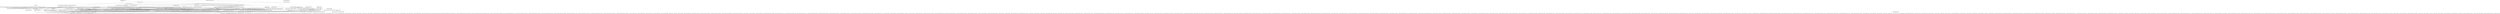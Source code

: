 digraph "packages" {
rankdir=BT
charset="utf-8"
"taiga.projects" [color="black", label="taiga.projects", shape="box", style="solid"];
"taiga.projects.admin" [color="black", label="taiga.projects.admin", shape="box", style="solid"];
"taiga.projects.api" [color="black", label="taiga.projects.api", shape="box", style="solid"];
"taiga.projects.apps" [color="black", label="taiga.projects.apps", shape="box", style="solid"];
"taiga.projects.attachments" [color="black", label="taiga.projects.attachments", shape="box", style="solid"];
"taiga.projects.attachments.admin" [color="black", label="taiga.projects.attachments.admin", shape="box", style="solid"];
"taiga.projects.attachments.api" [color="black", label="taiga.projects.attachments.api", shape="box", style="solid"];
"taiga.projects.attachments.apps" [color="black", label="taiga.projects.attachments.apps", shape="box", style="solid"];
"taiga.projects.attachments.migrations" [color="black", label="taiga.projects.attachments.migrations", shape="box", style="solid"];
"taiga.projects.attachments.migrations.0001_initial" [color="black", label="taiga.projects.attachments.migrations.0001_initial", shape="box", style="solid"];
"taiga.projects.attachments.migrations.0002_add_size_and_name_fields" [color="black", label="taiga.projects.attachments.migrations.0002_add_size_and_name_fields", shape="box", style="solid"];
"taiga.projects.attachments.migrations.0003_auto_20150114_0954" [color="black", label="taiga.projects.attachments.migrations.0003_auto_20150114_0954", shape="box", style="solid"];
"taiga.projects.attachments.migrations.0004_auto_20150508_1141" [color="black", label="taiga.projects.attachments.migrations.0004_auto_20150508_1141", shape="box", style="solid"];
"taiga.projects.attachments.migrations.0005_attachment_sha1" [color="black", label="taiga.projects.attachments.migrations.0005_attachment_sha1", shape="box", style="solid"];
"taiga.projects.attachments.migrations.0006_auto_20160617_1233" [color="black", label="taiga.projects.attachments.migrations.0006_auto_20160617_1233", shape="box", style="solid"];
"taiga.projects.attachments.migrations.0007_attachment_from_comment" [color="black", label="taiga.projects.attachments.migrations.0007_attachment_from_comment", shape="box", style="solid"];
"taiga.projects.attachments.migrations.0008_auto_20170201_1053" [color="black", label="taiga.projects.attachments.migrations.0008_auto_20170201_1053", shape="box", style="solid"];
"taiga.projects.attachments.models" [color="black", label="taiga.projects.attachments.models", shape="box", style="solid"];
"taiga.projects.attachments.permissions" [color="black", label="taiga.projects.attachments.permissions", shape="box", style="solid"];
"taiga.projects.attachments.serializers" [color="black", label="taiga.projects.attachments.serializers", shape="box", style="solid"];
"taiga.projects.attachments.services" [color="black", label="taiga.projects.attachments.services", shape="box", style="solid"];
"taiga.projects.attachments.utils" [color="black", label="taiga.projects.attachments.utils", shape="box", style="solid"];
"taiga.projects.attachments.validators" [color="black", label="taiga.projects.attachments.validators", shape="box", style="solid"];
"taiga.projects.choices" [color="black", label="taiga.projects.choices", shape="box", style="solid"];
"taiga.projects.contact" [color="black", label="taiga.projects.contact", shape="box", style="solid"];
"taiga.projects.contact.admin" [color="black", label="taiga.projects.contact.admin", shape="box", style="solid"];
"taiga.projects.contact.api" [color="black", label="taiga.projects.contact.api", shape="box", style="solid"];
"taiga.projects.contact.migrations" [color="black", label="taiga.projects.contact.migrations", shape="box", style="solid"];
"taiga.projects.contact.migrations.0001_initial" [color="black", label="taiga.projects.contact.migrations.0001_initial", shape="box", style="solid"];
"taiga.projects.contact.models" [color="black", label="taiga.projects.contact.models", shape="box", style="solid"];
"taiga.projects.contact.permissions" [color="black", label="taiga.projects.contact.permissions", shape="box", style="solid"];
"taiga.projects.contact.services" [color="black", label="taiga.projects.contact.services", shape="box", style="solid"];
"taiga.projects.contact.validators" [color="black", label="taiga.projects.contact.validators", shape="box", style="solid"];
"taiga.projects.custom_attributes" [color="black", label="taiga.projects.custom_attributes", shape="box", style="solid"];
"taiga.projects.custom_attributes.admin" [color="black", label="taiga.projects.custom_attributes.admin", shape="box", style="solid"];
"taiga.projects.custom_attributes.api" [color="black", label="taiga.projects.custom_attributes.api", shape="box", style="solid"];
"taiga.projects.custom_attributes.choices" [color="black", label="taiga.projects.custom_attributes.choices", shape="box", style="solid"];
"taiga.projects.custom_attributes.migrations" [color="black", label="taiga.projects.custom_attributes.migrations", shape="box", style="solid"];
"taiga.projects.custom_attributes.migrations.0001_initial" [color="black", label="taiga.projects.custom_attributes.migrations.0001_initial", shape="box", style="solid"];
"taiga.projects.custom_attributes.migrations.0002_issuecustomattributesvalues_taskcustomattributesvalues_userstorycustomattributesvalues" [color="black", label="taiga.projects.custom_attributes.migrations.0002_issuecustomattributesvalues_taskcustomattributesvalues_userstorycustomattributesvalues", shape="box", style="solid"];
"taiga.projects.custom_attributes.migrations.0003_triggers_on_delete_customattribute" [color="black", label="taiga.projects.custom_attributes.migrations.0003_triggers_on_delete_customattribute", shape="box", style="solid"];
"taiga.projects.custom_attributes.migrations.0004_create_empty_customattributesvalues_for_existen_object" [color="black", label="taiga.projects.custom_attributes.migrations.0004_create_empty_customattributesvalues_for_existen_object", shape="box", style="solid"];
"taiga.projects.custom_attributes.migrations.0005_auto_20150505_1639" [color="black", label="taiga.projects.custom_attributes.migrations.0005_auto_20150505_1639", shape="box", style="solid"];
"taiga.projects.custom_attributes.migrations.0006_auto_20151014_1645" [color="black", label="taiga.projects.custom_attributes.migrations.0006_auto_20151014_1645", shape="box", style="solid"];
"taiga.projects.custom_attributes.migrations.0007_auto_20160208_1751" [color="black", label="taiga.projects.custom_attributes.migrations.0007_auto_20160208_1751", shape="box", style="solid"];
"taiga.projects.custom_attributes.migrations.0008_auto_20160728_0540" [color="black", label="taiga.projects.custom_attributes.migrations.0008_auto_20160728_0540", shape="box", style="solid"];
"taiga.projects.custom_attributes.migrations.0009_auto_20160728_1002" [color="black", label="taiga.projects.custom_attributes.migrations.0009_auto_20160728_1002", shape="box", style="solid"];
"taiga.projects.custom_attributes.migrations.0010_auto_20160928_0540" [color="black", label="taiga.projects.custom_attributes.migrations.0010_auto_20160928_0540", shape="box", style="solid"];
"taiga.projects.custom_attributes.migrations.0011_json_to_jsonb" [color="black", label="taiga.projects.custom_attributes.migrations.0011_json_to_jsonb", shape="box", style="solid"];
"taiga.projects.custom_attributes.migrations.0012_auto_20161201_1628" [color="black", label="taiga.projects.custom_attributes.migrations.0012_auto_20161201_1628", shape="box", style="solid"];
"taiga.projects.custom_attributes.migrations.0013_auto_20181022_1624" [color="black", label="taiga.projects.custom_attributes.migrations.0013_auto_20181022_1624", shape="box", style="solid"];
"taiga.projects.custom_attributes.migrations.0014_auto_20181025_0711" [color="black", label="taiga.projects.custom_attributes.migrations.0014_auto_20181025_0711", shape="box", style="solid"];
"taiga.projects.custom_attributes.migrations.0015_auto_20200615_0811" [color="black", label="taiga.projects.custom_attributes.migrations.0015_auto_20200615_0811", shape="box", style="solid"];
"taiga.projects.custom_attributes.models" [color="black", label="taiga.projects.custom_attributes.models", shape="box", style="solid"];
"taiga.projects.custom_attributes.permissions" [color="black", label="taiga.projects.custom_attributes.permissions", shape="box", style="solid"];
"taiga.projects.custom_attributes.serializers" [color="black", label="taiga.projects.custom_attributes.serializers", shape="box", style="solid"];
"taiga.projects.custom_attributes.services" [color="black", label="taiga.projects.custom_attributes.services", shape="box", style="solid"];
"taiga.projects.custom_attributes.signals" [color="black", label="taiga.projects.custom_attributes.signals", shape="box", style="solid"];
"taiga.projects.custom_attributes.validators" [color="black", label="taiga.projects.custom_attributes.validators", shape="box", style="solid"];
"taiga.projects.due_dates" [color="black", label="taiga.projects.due_dates", shape="box", style="solid"];
"taiga.projects.due_dates.models" [color="black", label="taiga.projects.due_dates.models", shape="box", style="solid"];
"taiga.projects.due_dates.serializers" [color="black", label="taiga.projects.due_dates.serializers", shape="box", style="solid"];
"taiga.projects.epics" [color="black", label="taiga.projects.epics", shape="box", style="solid"];
"taiga.projects.epics.admin" [color="black", label="taiga.projects.epics.admin", shape="box", style="solid"];
"taiga.projects.epics.api" [color="black", label="taiga.projects.epics.api", shape="box", style="solid"];
"taiga.projects.epics.apps" [color="black", label="taiga.projects.epics.apps", shape="box", style="solid"];
"taiga.projects.epics.migrations" [color="black", label="taiga.projects.epics.migrations", shape="box", style="solid"];
"taiga.projects.epics.migrations.0001_initial" [color="black", label="taiga.projects.epics.migrations.0001_initial", shape="box", style="solid"];
"taiga.projects.epics.migrations.0002_epic_color" [color="black", label="taiga.projects.epics.migrations.0002_epic_color", shape="box", style="solid"];
"taiga.projects.epics.migrations.0003_auto_20160901_1021" [color="black", label="taiga.projects.epics.migrations.0003_auto_20160901_1021", shape="box", style="solid"];
"taiga.projects.epics.migrations.0004_auto_20160928_0540" [color="black", label="taiga.projects.epics.migrations.0004_auto_20160928_0540", shape="box", style="solid"];
"taiga.projects.epics.migrations.0005_epic_external_reference" [color="black", label="taiga.projects.epics.migrations.0005_epic_external_reference", shape="box", style="solid"];
"taiga.projects.epics.migrations.0006_auto_20200615_0811" [color="black", label="taiga.projects.epics.migrations.0006_auto_20200615_0811", shape="box", style="solid"];
"taiga.projects.epics.models" [color="black", label="taiga.projects.epics.models", shape="box", style="solid"];
"taiga.projects.epics.permissions" [color="black", label="taiga.projects.epics.permissions", shape="box", style="solid"];
"taiga.projects.epics.serializers" [color="black", label="taiga.projects.epics.serializers", shape="box", style="solid"];
"taiga.projects.epics.services" [color="black", label="taiga.projects.epics.services", shape="box", style="solid"];
"taiga.projects.epics.utils" [color="black", label="taiga.projects.epics.utils", shape="box", style="solid"];
"taiga.projects.epics.validators" [color="black", label="taiga.projects.epics.validators", shape="box", style="solid"];
"taiga.projects.filters" [color="black", label="taiga.projects.filters", shape="box", style="solid"];
"taiga.projects.history" [color="black", label="taiga.projects.history", shape="box", style="solid"];
"taiga.projects.history.api" [color="black", label="taiga.projects.history.api", shape="box", style="solid"];
"taiga.projects.history.choices" [color="black", label="taiga.projects.history.choices", shape="box", style="solid"];
"taiga.projects.history.freeze_impl" [color="black", label="taiga.projects.history.freeze_impl", shape="box", style="solid"];
"taiga.projects.history.migrations" [color="black", label="taiga.projects.history.migrations", shape="box", style="solid"];
"taiga.projects.history.migrations.0001_initial" [color="black", label="taiga.projects.history.migrations.0001_initial", shape="box", style="solid"];
"taiga.projects.history.migrations.0002_auto_20140916_0936" [color="black", label="taiga.projects.history.migrations.0002_auto_20140916_0936", shape="box", style="solid"];
"taiga.projects.history.migrations.0003_auto_20140917_1405" [color="black", label="taiga.projects.history.migrations.0003_auto_20140917_1405", shape="box", style="solid"];
"taiga.projects.history.migrations.0004_historyentry_is_hidden" [color="black", label="taiga.projects.history.migrations.0004_historyentry_is_hidden", shape="box", style="solid"];
"taiga.projects.history.migrations.0005_auto_20141120_1119" [color="black", label="taiga.projects.history.migrations.0005_auto_20141120_1119", shape="box", style="solid"];
"taiga.projects.history.migrations.0006_fix_json_field_not_null" [color="black", label="taiga.projects.history.migrations.0006_fix_json_field_not_null", shape="box", style="solid"];
"taiga.projects.history.migrations.0007_set_bloked_note_and_is_blocked_in_snapshots" [color="black", label="taiga.projects.history.migrations.0007_set_bloked_note_and_is_blocked_in_snapshots", shape="box", style="solid"];
"taiga.projects.history.migrations.0008_auto_20150508_1028" [color="black", label="taiga.projects.history.migrations.0008_auto_20150508_1028", shape="box", style="solid"];
"taiga.projects.history.migrations.0009_auto_20160512_1110" [color="black", label="taiga.projects.history.migrations.0009_auto_20160512_1110", shape="box", style="solid"];
"taiga.projects.history.migrations.0010_historyentry_project" [color="black", label="taiga.projects.history.migrations.0010_historyentry_project", shape="box", style="solid"];
"taiga.projects.history.migrations.0011_auto_20160629_1036" [color="black", label="taiga.projects.history.migrations.0011_auto_20160629_1036", shape="box", style="solid"];
"taiga.projects.history.migrations.0012_auto_20160629_1036" [color="black", label="taiga.projects.history.migrations.0012_auto_20160629_1036", shape="box", style="solid"];
"taiga.projects.history.migrations.0013_historyentry_values_diff_cache" [color="black", label="taiga.projects.history.migrations.0013_historyentry_values_diff_cache", shape="box", style="solid"];
"taiga.projects.history.migrations.0014_json_to_jsonb" [color="black", label="taiga.projects.history.migrations.0014_json_to_jsonb", shape="box", style="solid"];
"taiga.projects.history.mixins" [color="black", label="taiga.projects.history.mixins", shape="box", style="solid"];
"taiga.projects.history.models" [color="black", label="taiga.projects.history.models", shape="box", style="solid"];
"taiga.projects.history.permissions" [color="black", label="taiga.projects.history.permissions", shape="box", style="solid"];
"taiga.projects.history.serializers" [color="black", label="taiga.projects.history.serializers", shape="box", style="solid"];
"taiga.projects.history.services" [color="black", label="taiga.projects.history.services", shape="box", style="solid"];
"taiga.projects.history.templatetags" [color="black", label="taiga.projects.history.templatetags", shape="box", style="solid"];
"taiga.projects.history.templatetags.functions" [color="black", label="taiga.projects.history.templatetags.functions", shape="box", style="solid"];
"taiga.projects.history.utils" [color="black", label="taiga.projects.history.utils", shape="box", style="solid"];
"taiga.projects.issues" [color="black", label="taiga.projects.issues", shape="box", style="solid"];
"taiga.projects.issues.admin" [color="black", label="taiga.projects.issues.admin", shape="box", style="solid"];
"taiga.projects.issues.api" [color="black", label="taiga.projects.issues.api", shape="box", style="solid"];
"taiga.projects.issues.apps" [color="black", label="taiga.projects.issues.apps", shape="box", style="solid"];
"taiga.projects.issues.migrations" [color="black", label="taiga.projects.issues.migrations", shape="box", style="solid"];
"taiga.projects.issues.migrations.0001_initial" [color="black", label="taiga.projects.issues.migrations.0001_initial", shape="box", style="solid"];
"taiga.projects.issues.migrations.0002_issue_external_reference" [color="black", label="taiga.projects.issues.migrations.0002_issue_external_reference", shape="box", style="solid"];
"taiga.projects.issues.migrations.0003_auto_20141210_1108" [color="black", label="taiga.projects.issues.migrations.0003_auto_20141210_1108", shape="box", style="solid"];
"taiga.projects.issues.migrations.0004_auto_20150114_0954" [color="black", label="taiga.projects.issues.migrations.0004_auto_20150114_0954", shape="box", style="solid"];
"taiga.projects.issues.migrations.0005_auto_20150623_1923" [color="black", label="taiga.projects.issues.migrations.0005_auto_20150623_1923", shape="box", style="solid"];
"taiga.projects.issues.migrations.0006_remove_issue_watchers" [color="black", label="taiga.projects.issues.migrations.0006_remove_issue_watchers", shape="box", style="solid"];
"taiga.projects.issues.migrations.0007_auto_20160614_1201" [color="black", label="taiga.projects.issues.migrations.0007_auto_20160614_1201", shape="box", style="solid"];
"taiga.projects.issues.migrations.0008_add_due_date" [color="black", label="taiga.projects.issues.migrations.0008_add_due_date", shape="box", style="solid"];
"taiga.projects.issues.migrations.0009_auto_20200615_0811" [color="black", label="taiga.projects.issues.migrations.0009_auto_20200615_0811", shape="box", style="solid"];
"taiga.projects.issues.models" [color="black", label="taiga.projects.issues.models", shape="box", style="solid"];
"taiga.projects.issues.permissions" [color="black", label="taiga.projects.issues.permissions", shape="box", style="solid"];
"taiga.projects.issues.serializers" [color="black", label="taiga.projects.issues.serializers", shape="box", style="solid"];
"taiga.projects.issues.services" [color="black", label="taiga.projects.issues.services", shape="box", style="solid"];
"taiga.projects.issues.signals" [color="black", label="taiga.projects.issues.signals", shape="box", style="solid"];
"taiga.projects.issues.utils" [color="black", label="taiga.projects.issues.utils", shape="box", style="solid"];
"taiga.projects.issues.validators" [color="black", label="taiga.projects.issues.validators", shape="box", style="solid"];
"taiga.projects.likes" [color="black", label="taiga.projects.likes", shape="box", style="solid"];
"taiga.projects.likes.admin" [color="black", label="taiga.projects.likes.admin", shape="box", style="solid"];
"taiga.projects.likes.migrations" [color="black", label="taiga.projects.likes.migrations", shape="box", style="solid"];
"taiga.projects.likes.migrations.0001_initial" [color="black", label="taiga.projects.likes.migrations.0001_initial", shape="box", style="solid"];
"taiga.projects.likes.migrations.0002_auto_20151130_2230" [color="black", label="taiga.projects.likes.migrations.0002_auto_20151130_2230", shape="box", style="solid"];
"taiga.projects.likes.mixins" [color="black", label="taiga.projects.likes.mixins", shape="box", style="solid"];
"taiga.projects.likes.mixins.viewsets" [color="black", label="taiga.projects.likes.mixins.viewsets", shape="box", style="solid"];
"taiga.projects.likes.models" [color="black", label="taiga.projects.likes.models", shape="box", style="solid"];
"taiga.projects.likes.serializers" [color="black", label="taiga.projects.likes.serializers", shape="box", style="solid"];
"taiga.projects.likes.services" [color="black", label="taiga.projects.likes.services", shape="box", style="solid"];
"taiga.projects.management" [color="black", label="taiga.projects.management", shape="box", style="solid"];
"taiga.projects.management.commands" [color="black", label="taiga.projects.management.commands", shape="box", style="solid"];
"taiga.projects.management.commands.block_user_projects" [color="black", label="taiga.projects.management.commands.block_user_projects", shape="box", style="solid"];
"taiga.projects.management.commands.change_project_slug" [color="black", label="taiga.projects.management.commands.change_project_slug", shape="box", style="solid"];
"taiga.projects.management.commands.sample_data" [color="black", label="taiga.projects.management.commands.sample_data", shape="box", style="solid"];
"taiga.projects.migrations" [color="black", label="taiga.projects.migrations", shape="box", style="solid"];
"taiga.projects.migrations.0001_initial" [color="black", label="taiga.projects.migrations.0001_initial", shape="box", style="solid"];
"taiga.projects.migrations.0002_auto_20140903_0920" [color="black", label="taiga.projects.migrations.0002_auto_20140903_0920", shape="box", style="solid"];
"taiga.projects.migrations.0003_auto_20140913_1710" [color="black", label="taiga.projects.migrations.0003_auto_20140913_1710", shape="box", style="solid"];
"taiga.projects.migrations.0004_auto_20141002_2337" [color="black", label="taiga.projects.migrations.0004_auto_20141002_2337", shape="box", style="solid"];
"taiga.projects.migrations.0005_membership_invitation_extra_text" [color="black", label="taiga.projects.migrations.0005_membership_invitation_extra_text", shape="box", style="solid"];
"taiga.projects.migrations.0006_auto_20141029_1040" [color="black", label="taiga.projects.migrations.0006_auto_20141029_1040", shape="box", style="solid"];
"taiga.projects.migrations.0007_auto_20141024_1011" [color="black", label="taiga.projects.migrations.0007_auto_20141024_1011", shape="box", style="solid"];
"taiga.projects.migrations.0008_auto_20141024_1012" [color="black", label="taiga.projects.migrations.0008_auto_20141024_1012", shape="box", style="solid"];
"taiga.projects.migrations.0009_auto_20141024_1037" [color="black", label="taiga.projects.migrations.0009_auto_20141024_1037", shape="box", style="solid"];
"taiga.projects.migrations.0010_project_modules_config" [color="black", label="taiga.projects.migrations.0010_project_modules_config", shape="box", style="solid"];
"taiga.projects.migrations.0011_auto_20141028_2057" [color="black", label="taiga.projects.migrations.0011_auto_20141028_2057", shape="box", style="solid"];
"taiga.projects.migrations.0012_auto_20141210_1009" [color="black", label="taiga.projects.migrations.0012_auto_20141210_1009", shape="box", style="solid"];
"taiga.projects.migrations.0013_auto_20141210_1040" [color="black", label="taiga.projects.migrations.0013_auto_20141210_1040", shape="box", style="solid"];
"taiga.projects.migrations.0014_userstorystatus_is_archived" [color="black", label="taiga.projects.migrations.0014_userstorystatus_is_archived", shape="box", style="solid"];
"taiga.projects.migrations.0015_auto_20141230_1212" [color="black", label="taiga.projects.migrations.0015_auto_20141230_1212", shape="box", style="solid"];
"taiga.projects.migrations.0016_fix_json_field_not_null" [color="black", label="taiga.projects.migrations.0016_fix_json_field_not_null", shape="box", style="solid"];
"taiga.projects.migrations.0017_fix_is_private_for_projects" [color="black", label="taiga.projects.migrations.0017_fix_is_private_for_projects", shape="box", style="solid"];
"taiga.projects.migrations.0018_auto_20150219_1606" [color="black", label="taiga.projects.migrations.0018_auto_20150219_1606", shape="box", style="solid"];
"taiga.projects.migrations.0019_auto_20150311_0821" [color="black", label="taiga.projects.migrations.0019_auto_20150311_0821", shape="box", style="solid"];
"taiga.projects.migrations.0020_membership_user_order" [color="black", label="taiga.projects.migrations.0020_membership_user_order", shape="box", style="solid"];
"taiga.projects.migrations.0021_auto_20150504_1524" [color="black", label="taiga.projects.migrations.0021_auto_20150504_1524", shape="box", style="solid"];
"taiga.projects.migrations.0022_auto_20150701_0924" [color="black", label="taiga.projects.migrations.0022_auto_20150701_0924", shape="box", style="solid"];
"taiga.projects.migrations.0023_auto_20150721_1511" [color="black", label="taiga.projects.migrations.0023_auto_20150721_1511", shape="box", style="solid"];
"taiga.projects.migrations.0024_auto_20150810_1247" [color="black", label="taiga.projects.migrations.0024_auto_20150810_1247", shape="box", style="solid"];
"taiga.projects.migrations.0025_auto_20150901_1600" [color="black", label="taiga.projects.migrations.0025_auto_20150901_1600", shape="box", style="solid"];
"taiga.projects.migrations.0026_auto_20150911_1237" [color="black", label="taiga.projects.migrations.0026_auto_20150911_1237", shape="box", style="solid"];
"taiga.projects.migrations.0027_auto_20150916_1302" [color="black", label="taiga.projects.migrations.0027_auto_20150916_1302", shape="box", style="solid"];
"taiga.projects.migrations.0028_project_is_featured" [color="black", label="taiga.projects.migrations.0028_project_is_featured", shape="box", style="solid"];
"taiga.projects.migrations.0029_project_is_looking_for_people" [color="black", label="taiga.projects.migrations.0029_project_is_looking_for_people", shape="box", style="solid"];
"taiga.projects.migrations.0030_auto_20151128_0757" [color="black", label="taiga.projects.migrations.0030_auto_20151128_0757", shape="box", style="solid"];
"taiga.projects.migrations.0031_project_logo" [color="black", label="taiga.projects.migrations.0031_project_logo", shape="box", style="solid"];
"taiga.projects.migrations.0032_auto_20151202_1151" [color="black", label="taiga.projects.migrations.0032_auto_20151202_1151", shape="box", style="solid"];
"taiga.projects.migrations.0033_text_search_indexes" [color="black", label="taiga.projects.migrations.0033_text_search_indexes", shape="box", style="solid"];
"taiga.projects.migrations.0034_project_looking_for_people_note" [color="black", label="taiga.projects.migrations.0034_project_looking_for_people_note", shape="box", style="solid"];
"taiga.projects.migrations.0035_project_blocked_code" [color="black", label="taiga.projects.migrations.0035_project_blocked_code", shape="box", style="solid"];
"taiga.projects.migrations.0036_project_transfer_token" [color="black", label="taiga.projects.migrations.0036_project_transfer_token", shape="box", style="solid"];
"taiga.projects.migrations.0037_auto_20160208_1751" [color="black", label="taiga.projects.migrations.0037_auto_20160208_1751", shape="box", style="solid"];
"taiga.projects.migrations.0038_auto_20160215_1133" [color="black", label="taiga.projects.migrations.0038_auto_20160215_1133", shape="box", style="solid"];
"taiga.projects.migrations.0039_auto_20160322_1157" [color="black", label="taiga.projects.migrations.0039_auto_20160322_1157", shape="box", style="solid"];
"taiga.projects.migrations.0040_remove_memberships_of_cancelled_users_acounts" [color="black", label="taiga.projects.migrations.0040_remove_memberships_of_cancelled_users_acounts", shape="box", style="solid"];
"taiga.projects.migrations.0041_auto_20160519_1058" [color="black", label="taiga.projects.migrations.0041_auto_20160519_1058", shape="box", style="solid"];
"taiga.projects.migrations.0042_auto_20160525_0911" [color="black", label="taiga.projects.migrations.0042_auto_20160525_0911", shape="box", style="solid"];
"taiga.projects.migrations.0043_auto_20160530_1004" [color="black", label="taiga.projects.migrations.0043_auto_20160530_1004", shape="box", style="solid"];
"taiga.projects.migrations.0044_auto_20160531_1150" [color="black", label="taiga.projects.migrations.0044_auto_20160531_1150", shape="box", style="solid"];
"taiga.projects.migrations.0045_merge" [color="black", label="taiga.projects.migrations.0045_merge", shape="box", style="solid"];
"taiga.projects.migrations.0046_triggers_to_update_tags_colors" [color="black", label="taiga.projects.migrations.0046_triggers_to_update_tags_colors", shape="box", style="solid"];
"taiga.projects.migrations.0047_auto_20160614_1201" [color="black", label="taiga.projects.migrations.0047_auto_20160614_1201", shape="box", style="solid"];
"taiga.projects.migrations.0048_auto_20160615_1508" [color="black", label="taiga.projects.migrations.0048_auto_20160615_1508", shape="box", style="solid"];
"taiga.projects.migrations.0049_auto_20160629_1443" [color="black", label="taiga.projects.migrations.0049_auto_20160629_1443", shape="box", style="solid"];
"taiga.projects.migrations.0050_project_epics_csv_uuid" [color="black", label="taiga.projects.migrations.0050_project_epics_csv_uuid", shape="box", style="solid"];
"taiga.projects.migrations.0051_auto_20160729_0802" [color="black", label="taiga.projects.migrations.0051_auto_20160729_0802", shape="box", style="solid"];
"taiga.projects.migrations.0052_epic_status" [color="black", label="taiga.projects.migrations.0052_epic_status", shape="box", style="solid"];
"taiga.projects.migrations.0053_auto_20160927_0741" [color="black", label="taiga.projects.migrations.0053_auto_20160927_0741", shape="box", style="solid"];
"taiga.projects.migrations.0054_auto_20160928_0540" [color="black", label="taiga.projects.migrations.0054_auto_20160928_0540", shape="box", style="solid"];
"taiga.projects.migrations.0055_json_to_jsonb" [color="black", label="taiga.projects.migrations.0055_json_to_jsonb", shape="box", style="solid"];
"taiga.projects.migrations.0056_auto_20161110_1518" [color="black", label="taiga.projects.migrations.0056_auto_20161110_1518", shape="box", style="solid"];
"taiga.projects.migrations.0057_auto_20161129_0945" [color="black", label="taiga.projects.migrations.0057_auto_20161129_0945", shape="box", style="solid"];
"taiga.projects.migrations.0058_auto_20161215_1347" [color="black", label="taiga.projects.migrations.0058_auto_20161215_1347", shape="box", style="solid"];
"taiga.projects.migrations.0059_auto_20170116_1633" [color="black", label="taiga.projects.migrations.0059_auto_20170116_1633", shape="box", style="solid"];
"taiga.projects.migrations.0060_auto_20180614_1338" [color="black", label="taiga.projects.migrations.0060_auto_20180614_1338", shape="box", style="solid"];
"taiga.projects.migrations.0061_auto_20180918_1355" [color="black", label="taiga.projects.migrations.0061_auto_20180918_1355", shape="box", style="solid"];
"taiga.projects.migrations.0062_auto_20190826_0920" [color="black", label="taiga.projects.migrations.0062_auto_20190826_0920", shape="box", style="solid"];
"taiga.projects.migrations.0063_auto_20200615_0811" [color="black", label="taiga.projects.migrations.0063_auto_20200615_0811", shape="box", style="solid"];
"taiga.projects.migrations.0064_swimlane" [color="black", label="taiga.projects.migrations.0064_swimlane", shape="box", style="solid"];
"taiga.projects.migrations.0065_swimlaneuserstorystatus" [color="black", label="taiga.projects.migrations.0065_swimlaneuserstorystatus", shape="box", style="solid"];
"taiga.projects.migrations.0066_project_default_swimlane" [color="black", label="taiga.projects.migrations.0066_project_default_swimlane", shape="box", style="solid"];
"taiga.projects.migrations.0067_auto_20201230_1237" [color="black", label="taiga.projects.migrations.0067_auto_20201230_1237", shape="box", style="solid"];
"taiga.projects.milestones" [color="black", label="taiga.projects.milestones", shape="box", style="solid"];
"taiga.projects.milestones.admin" [color="black", label="taiga.projects.milestones.admin", shape="box", style="solid"];
"taiga.projects.milestones.api" [color="black", label="taiga.projects.milestones.api", shape="box", style="solid"];
"taiga.projects.milestones.apps" [color="black", label="taiga.projects.milestones.apps", shape="box", style="solid"];
"taiga.projects.milestones.migrations" [color="black", label="taiga.projects.milestones.migrations", shape="box", style="solid"];
"taiga.projects.milestones.migrations.0001_initial" [color="black", label="taiga.projects.milestones.migrations.0001_initial", shape="box", style="solid"];
"taiga.projects.milestones.migrations.0002_remove_milestone_watchers" [color="black", label="taiga.projects.milestones.migrations.0002_remove_milestone_watchers", shape="box", style="solid"];
"taiga.projects.milestones.migrations.0003_auto_20200615_0811" [color="black", label="taiga.projects.milestones.migrations.0003_auto_20200615_0811", shape="box", style="solid"];
"taiga.projects.milestones.models" [color="black", label="taiga.projects.milestones.models", shape="box", style="solid"];
"taiga.projects.milestones.permissions" [color="black", label="taiga.projects.milestones.permissions", shape="box", style="solid"];
"taiga.projects.milestones.serializers" [color="black", label="taiga.projects.milestones.serializers", shape="box", style="solid"];
"taiga.projects.milestones.services" [color="black", label="taiga.projects.milestones.services", shape="box", style="solid"];
"taiga.projects.milestones.signals" [color="black", label="taiga.projects.milestones.signals", shape="box", style="solid"];
"taiga.projects.milestones.utils" [color="black", label="taiga.projects.milestones.utils", shape="box", style="solid"];
"taiga.projects.milestones.validators" [color="black", label="taiga.projects.milestones.validators", shape="box", style="solid"];
"taiga.projects.mixins" [color="black", label="taiga.projects.mixins", shape="box", style="solid"];
"taiga.projects.mixins.blocked" [color="black", label="taiga.projects.mixins.blocked", shape="box", style="solid"];
"taiga.projects.mixins.by_ref" [color="black", label="taiga.projects.mixins.by_ref", shape="box", style="solid"];
"taiga.projects.mixins.on_destroy" [color="black", label="taiga.projects.mixins.on_destroy", shape="box", style="solid"];
"taiga.projects.mixins.ordering" [color="black", label="taiga.projects.mixins.ordering", shape="box", style="solid"];
"taiga.projects.mixins.promote" [color="black", label="taiga.projects.mixins.promote", shape="box", style="solid"];
"taiga.projects.mixins.serializers" [color="black", label="taiga.projects.mixins.serializers", shape="box", style="solid"];
"taiga.projects.mixins.validators" [color="black", label="taiga.projects.mixins.validators", shape="box", style="solid"];
"taiga.projects.models" [color="black", label="taiga.projects.models", shape="box", style="solid"];
"taiga.projects.notifications" [color="black", label="taiga.projects.notifications", shape="box", style="solid"];
"taiga.projects.notifications.admin" [color="black", label="taiga.projects.notifications.admin", shape="box", style="solid"];
"taiga.projects.notifications.api" [color="black", label="taiga.projects.notifications.api", shape="box", style="solid"];
"taiga.projects.notifications.apps" [color="black", label="taiga.projects.notifications.apps", shape="box", style="solid"];
"taiga.projects.notifications.choices" [color="black", label="taiga.projects.notifications.choices", shape="box", style="solid"];
"taiga.projects.notifications.migrations" [color="black", label="taiga.projects.notifications.migrations", shape="box", style="solid"];
"taiga.projects.notifications.migrations.0001_initial" [color="black", label="taiga.projects.notifications.migrations.0001_initial", shape="box", style="solid"];
"taiga.projects.notifications.migrations.0002_historychangenotification" [color="black", label="taiga.projects.notifications.migrations.0002_historychangenotification", shape="box", style="solid"];
"taiga.projects.notifications.migrations.0003_auto_20141029_1143" [color="black", label="taiga.projects.notifications.migrations.0003_auto_20141029_1143", shape="box", style="solid"];
"taiga.projects.notifications.migrations.0004_watched" [color="black", label="taiga.projects.notifications.migrations.0004_watched", shape="box", style="solid"];
"taiga.projects.notifications.migrations.0005_auto_20151005_1357" [color="black", label="taiga.projects.notifications.migrations.0005_auto_20151005_1357", shape="box", style="solid"];
"taiga.projects.notifications.migrations.0006_auto_20151103_0954" [color="black", label="taiga.projects.notifications.migrations.0006_auto_20151103_0954", shape="box", style="solid"];
"taiga.projects.notifications.migrations.0007_notifypolicy_live_notify_level" [color="black", label="taiga.projects.notifications.migrations.0007_notifypolicy_live_notify_level", shape="box", style="solid"];
"taiga.projects.notifications.migrations.0008_auto_20181010_1124" [color="black", label="taiga.projects.notifications.migrations.0008_auto_20181010_1124", shape="box", style="solid"];
"taiga.projects.notifications.migrations.0009_auto_20200615_0811" [color="black", label="taiga.projects.notifications.migrations.0009_auto_20200615_0811", shape="box", style="solid"];
"taiga.projects.notifications.mixins" [color="black", label="taiga.projects.notifications.mixins", shape="box", style="solid"];
"taiga.projects.notifications.models" [color="black", label="taiga.projects.notifications.models", shape="box", style="solid"];
"taiga.projects.notifications.permissions" [color="black", label="taiga.projects.notifications.permissions", shape="box", style="solid"];
"taiga.projects.notifications.serializers" [color="black", label="taiga.projects.notifications.serializers", shape="box", style="solid"];
"taiga.projects.notifications.services" [color="black", label="taiga.projects.notifications.services", shape="box", style="solid"];
"taiga.projects.notifications.signals" [color="black", label="taiga.projects.notifications.signals", shape="box", style="solid"];
"taiga.projects.notifications.squashing" [color="black", label="taiga.projects.notifications.squashing", shape="box", style="solid"];
"taiga.projects.notifications.tasks" [color="black", label="taiga.projects.notifications.tasks", shape="box", style="solid"];
"taiga.projects.notifications.utils" [color="black", label="taiga.projects.notifications.utils", shape="box", style="solid"];
"taiga.projects.notifications.validators" [color="black", label="taiga.projects.notifications.validators", shape="box", style="solid"];
"taiga.projects.occ" [color="black", label="taiga.projects.occ", shape="box", style="solid"];
"taiga.projects.occ.mixins" [color="black", label="taiga.projects.occ.mixins", shape="box", style="solid"];
"taiga.projects.permissions" [color="black", label="taiga.projects.permissions", shape="box", style="solid"];
"taiga.projects.references" [color="black", label="taiga.projects.references", shape="box", style="solid"];
"taiga.projects.references.api" [color="black", label="taiga.projects.references.api", shape="box", style="solid"];
"taiga.projects.references.migrations" [color="black", label="taiga.projects.references.migrations", shape="box", style="solid"];
"taiga.projects.references.migrations.0001_initial" [color="black", label="taiga.projects.references.migrations.0001_initial", shape="box", style="solid"];
"taiga.projects.references.models" [color="black", label="taiga.projects.references.models", shape="box", style="solid"];
"taiga.projects.references.permissions" [color="black", label="taiga.projects.references.permissions", shape="box", style="solid"];
"taiga.projects.references.sequences" [color="black", label="taiga.projects.references.sequences", shape="box", style="solid"];
"taiga.projects.references.services" [color="black", label="taiga.projects.references.services", shape="box", style="solid"];
"taiga.projects.references.validators" [color="black", label="taiga.projects.references.validators", shape="box", style="solid"];
"taiga.projects.serializers" [color="black", label="taiga.projects.serializers", shape="box", style="solid"];
"taiga.projects.services" [color="black", label="taiga.projects.services", shape="box", style="solid"];
"taiga.projects.services.bulk_update_order" [color="black", label="taiga.projects.services.bulk_update_order", shape="box", style="solid"];
"taiga.projects.services.filters" [color="black", label="taiga.projects.services.filters", shape="box", style="solid"];
"taiga.projects.services.invitations" [color="black", label="taiga.projects.services.invitations", shape="box", style="solid"];
"taiga.projects.services.logo" [color="black", label="taiga.projects.services.logo", shape="box", style="solid"];
"taiga.projects.services.members" [color="black", label="taiga.projects.services.members", shape="box", style="solid"];
"taiga.projects.services.modules_config" [color="black", label="taiga.projects.services.modules_config", shape="box", style="solid"];
"taiga.projects.services.projects" [color="black", label="taiga.projects.services.projects", shape="box", style="solid"];
"taiga.projects.services.promote" [color="black", label="taiga.projects.services.promote", shape="box", style="solid"];
"taiga.projects.services.stats" [color="black", label="taiga.projects.services.stats", shape="box", style="solid"];
"taiga.projects.services.transfer" [color="black", label="taiga.projects.services.transfer", shape="box", style="solid"];
"taiga.projects.settings" [color="black", label="taiga.projects.settings", shape="box", style="solid"];
"taiga.projects.settings.api" [color="black", label="taiga.projects.settings.api", shape="box", style="solid"];
"taiga.projects.settings.choices" [color="black", label="taiga.projects.settings.choices", shape="box", style="solid"];
"taiga.projects.settings.migrations" [color="black", label="taiga.projects.settings.migrations", shape="box", style="solid"];
"taiga.projects.settings.migrations.0001_initial" [color="black", label="taiga.projects.settings.migrations.0001_initial", shape="box", style="solid"];
"taiga.projects.settings.models" [color="black", label="taiga.projects.settings.models", shape="box", style="solid"];
"taiga.projects.settings.permissions" [color="black", label="taiga.projects.settings.permissions", shape="box", style="solid"];
"taiga.projects.settings.serializers" [color="black", label="taiga.projects.settings.serializers", shape="box", style="solid"];
"taiga.projects.settings.services" [color="black", label="taiga.projects.settings.services", shape="box", style="solid"];
"taiga.projects.settings.utils" [color="black", label="taiga.projects.settings.utils", shape="box", style="solid"];
"taiga.projects.settings.validators" [color="black", label="taiga.projects.settings.validators", shape="box", style="solid"];
"taiga.projects.signals" [color="black", label="taiga.projects.signals", shape="box", style="solid"];
"taiga.projects.tagging" [color="black", label="taiga.projects.tagging", shape="box", style="solid"];
"taiga.projects.tagging.api" [color="black", label="taiga.projects.tagging.api", shape="box", style="solid"];
"taiga.projects.tagging.fields" [color="black", label="taiga.projects.tagging.fields", shape="box", style="solid"];
"taiga.projects.tagging.models" [color="black", label="taiga.projects.tagging.models", shape="box", style="solid"];
"taiga.projects.tagging.serializers" [color="black", label="taiga.projects.tagging.serializers", shape="box", style="solid"];
"taiga.projects.tagging.services" [color="black", label="taiga.projects.tagging.services", shape="box", style="solid"];
"taiga.projects.tagging.signals" [color="black", label="taiga.projects.tagging.signals", shape="box", style="solid"];
"taiga.projects.tagging.validators" [color="black", label="taiga.projects.tagging.validators", shape="box", style="solid"];
"taiga.projects.tasks" [color="black", label="taiga.projects.tasks", shape="box", style="solid"];
"taiga.projects.tasks.admin" [color="black", label="taiga.projects.tasks.admin", shape="box", style="solid"];
"taiga.projects.tasks.api" [color="black", label="taiga.projects.tasks.api", shape="box", style="solid"];
"taiga.projects.tasks.apps" [color="black", label="taiga.projects.tasks.apps", shape="box", style="solid"];
"taiga.projects.tasks.migrations" [color="black", label="taiga.projects.tasks.migrations", shape="box", style="solid"];
"taiga.projects.tasks.migrations.0001_initial" [color="black", label="taiga.projects.tasks.migrations.0001_initial", shape="box", style="solid"];
"taiga.projects.tasks.migrations.0002_tasks_order_fields" [color="black", label="taiga.projects.tasks.migrations.0002_tasks_order_fields", shape="box", style="solid"];
"taiga.projects.tasks.migrations.0003_task_external_reference" [color="black", label="taiga.projects.tasks.migrations.0003_task_external_reference", shape="box", style="solid"];
"taiga.projects.tasks.migrations.0004_auto_20141210_1107" [color="black", label="taiga.projects.tasks.migrations.0004_auto_20141210_1107", shape="box", style="solid"];
"taiga.projects.tasks.migrations.0005_auto_20150114_0954" [color="black", label="taiga.projects.tasks.migrations.0005_auto_20150114_0954", shape="box", style="solid"];
"taiga.projects.tasks.migrations.0006_auto_20150623_1923" [color="black", label="taiga.projects.tasks.migrations.0006_auto_20150623_1923", shape="box", style="solid"];
"taiga.projects.tasks.migrations.0007_auto_20150629_1556" [color="black", label="taiga.projects.tasks.migrations.0007_auto_20150629_1556", shape="box", style="solid"];
"taiga.projects.tasks.migrations.0008_remove_task_watchers" [color="black", label="taiga.projects.tasks.migrations.0008_remove_task_watchers", shape="box", style="solid"];
"taiga.projects.tasks.migrations.0009_auto_20151104_1131" [color="black", label="taiga.projects.tasks.migrations.0009_auto_20151104_1131", shape="box", style="solid"];
"taiga.projects.tasks.migrations.0010_auto_20160614_1201" [color="black", label="taiga.projects.tasks.migrations.0010_auto_20160614_1201", shape="box", style="solid"];
"taiga.projects.tasks.migrations.0011_auto_20160928_0755" [color="black", label="taiga.projects.tasks.migrations.0011_auto_20160928_0755", shape="box", style="solid"];
"taiga.projects.tasks.migrations.0012_add_due_date" [color="black", label="taiga.projects.tasks.migrations.0012_add_due_date", shape="box", style="solid"];
"taiga.projects.tasks.migrations.0013_auto_20200615_0811" [color="black", label="taiga.projects.tasks.migrations.0013_auto_20200615_0811", shape="box", style="solid"];
"taiga.projects.tasks.models" [color="black", label="taiga.projects.tasks.models", shape="box", style="solid"];
"taiga.projects.tasks.permissions" [color="black", label="taiga.projects.tasks.permissions", shape="box", style="solid"];
"taiga.projects.tasks.serializers" [color="black", label="taiga.projects.tasks.serializers", shape="box", style="solid"];
"taiga.projects.tasks.services" [color="black", label="taiga.projects.tasks.services", shape="box", style="solid"];
"taiga.projects.tasks.signals" [color="black", label="taiga.projects.tasks.signals", shape="box", style="solid"];
"taiga.projects.tasks.utils" [color="black", label="taiga.projects.tasks.utils", shape="box", style="solid"];
"taiga.projects.tasks.validators" [color="black", label="taiga.projects.tasks.validators", shape="box", style="solid"];
"taiga.projects.throttling" [color="black", label="taiga.projects.throttling", shape="box", style="solid"];
"taiga.projects.translations" [color="black", label="taiga.projects.translations", shape="box", style="solid"];
"taiga.projects.userstories" [color="black", label="taiga.projects.userstories", shape="box", style="solid"];
"taiga.projects.userstories.admin" [color="black", label="taiga.projects.userstories.admin", shape="box", style="solid"];
"taiga.projects.userstories.api" [color="black", label="taiga.projects.userstories.api", shape="box", style="solid"];
"taiga.projects.userstories.apps" [color="black", label="taiga.projects.userstories.apps", shape="box", style="solid"];
"taiga.projects.userstories.filters" [color="black", label="taiga.projects.userstories.filters", shape="box", style="solid"];
"taiga.projects.userstories.migrations" [color="black", label="taiga.projects.userstories.migrations", shape="box", style="solid"];
"taiga.projects.userstories.migrations.0001_initial" [color="black", label="taiga.projects.userstories.migrations.0001_initial", shape="box", style="solid"];
"taiga.projects.userstories.migrations.0002_auto_20140903_1301" [color="black", label="taiga.projects.userstories.migrations.0002_auto_20140903_1301", shape="box", style="solid"];
"taiga.projects.userstories.migrations.0003_userstory_order_fields" [color="black", label="taiga.projects.userstories.migrations.0003_userstory_order_fields", shape="box", style="solid"];
"taiga.projects.userstories.migrations.0004_auto_20141001_1817" [color="black", label="taiga.projects.userstories.migrations.0004_auto_20141001_1817", shape="box", style="solid"];
"taiga.projects.userstories.migrations.0005_auto_20141009_1656" [color="black", label="taiga.projects.userstories.migrations.0005_auto_20141009_1656", shape="box", style="solid"];
"taiga.projects.userstories.migrations.0006_auto_20141014_1524" [color="black", label="taiga.projects.userstories.migrations.0006_auto_20141014_1524", shape="box", style="solid"];
"taiga.projects.userstories.migrations.0007_userstory_external_reference" [color="black", label="taiga.projects.userstories.migrations.0007_userstory_external_reference", shape="box", style="solid"];
"taiga.projects.userstories.migrations.0008_auto_20141210_1107" [color="black", label="taiga.projects.userstories.migrations.0008_auto_20141210_1107", shape="box", style="solid"];
"taiga.projects.userstories.migrations.0009_remove_userstory_is_archived" [color="black", label="taiga.projects.userstories.migrations.0009_remove_userstory_is_archived", shape="box", style="solid"];
"taiga.projects.userstories.migrations.0010_remove_userstory_watchers" [color="black", label="taiga.projects.userstories.migrations.0010_remove_userstory_watchers", shape="box", style="solid"];
"taiga.projects.userstories.migrations.0011_userstory_tribe_gig" [color="black", label="taiga.projects.userstories.migrations.0011_userstory_tribe_gig", shape="box", style="solid"];
"taiga.projects.userstories.migrations.0012_auto_20160614_1201" [color="black", label="taiga.projects.userstories.migrations.0012_auto_20160614_1201", shape="box", style="solid"];
"taiga.projects.userstories.migrations.0013_auto_20160722_1018" [color="black", label="taiga.projects.userstories.migrations.0013_auto_20160722_1018", shape="box", style="solid"];
"taiga.projects.userstories.migrations.0014_auto_20160928_0540" [color="black", label="taiga.projects.userstories.migrations.0014_auto_20160928_0540", shape="box", style="solid"];
"taiga.projects.userstories.migrations.0015_add_due_date" [color="black", label="taiga.projects.userstories.migrations.0015_add_due_date", shape="box", style="solid"];
"taiga.projects.userstories.migrations.0016_userstory_assigned_users" [color="black", label="taiga.projects.userstories.migrations.0016_userstory_assigned_users", shape="box", style="solid"];
"taiga.projects.userstories.migrations.0017_userstory_generated_from_task" [color="black", label="taiga.projects.userstories.migrations.0017_userstory_generated_from_task", shape="box", style="solid"];
"taiga.projects.userstories.migrations.0018_auto_20200615_0811" [color="black", label="taiga.projects.userstories.migrations.0018_auto_20200615_0811", shape="box", style="solid"];
"taiga.projects.userstories.migrations.0019_userstory_from_task_ref" [color="black", label="taiga.projects.userstories.migrations.0019_userstory_from_task_ref", shape="box", style="solid"];
"taiga.projects.userstories.migrations.0020_userstory_swimlane" [color="black", label="taiga.projects.userstories.migrations.0020_userstory_swimlane", shape="box", style="solid"];
"taiga.projects.userstories.migrations.0021_auto_20201202_0850" [color="black", label="taiga.projects.userstories.migrations.0021_auto_20201202_0850", shape="box", style="solid"];
"taiga.projects.userstories.models" [color="black", label="taiga.projects.userstories.models", shape="box", style="solid"];
"taiga.projects.userstories.permissions" [color="black", label="taiga.projects.userstories.permissions", shape="box", style="solid"];
"taiga.projects.userstories.serializers" [color="black", label="taiga.projects.userstories.serializers", shape="box", style="solid"];
"taiga.projects.userstories.services" [color="black", label="taiga.projects.userstories.services", shape="box", style="solid"];
"taiga.projects.userstories.signals" [color="black", label="taiga.projects.userstories.signals", shape="box", style="solid"];
"taiga.projects.userstories.utils" [color="black", label="taiga.projects.userstories.utils", shape="box", style="solid"];
"taiga.projects.userstories.validators" [color="black", label="taiga.projects.userstories.validators", shape="box", style="solid"];
"taiga.projects.utils" [color="black", label="taiga.projects.utils", shape="box", style="solid"];
"taiga.projects.validators" [color="black", label="taiga.projects.validators", shape="box", style="solid"];
"taiga.projects.votes" [color="black", label="taiga.projects.votes", shape="box", style="solid"];
"taiga.projects.votes.admin" [color="black", label="taiga.projects.votes.admin", shape="box", style="solid"];
"taiga.projects.votes.migrations" [color="black", label="taiga.projects.votes.migrations", shape="box", style="solid"];
"taiga.projects.votes.migrations.0001_initial" [color="black", label="taiga.projects.votes.migrations.0001_initial", shape="box", style="solid"];
"taiga.projects.votes.migrations.0002_auto_20150805_1600" [color="black", label="taiga.projects.votes.migrations.0002_auto_20150805_1600", shape="box", style="solid"];
"taiga.projects.votes.mixins" [color="black", label="taiga.projects.votes.mixins", shape="box", style="solid"];
"taiga.projects.votes.mixins.serializers" [color="black", label="taiga.projects.votes.mixins.serializers", shape="box", style="solid"];
"taiga.projects.votes.mixins.viewsets" [color="black", label="taiga.projects.votes.mixins.viewsets", shape="box", style="solid"];
"taiga.projects.votes.models" [color="black", label="taiga.projects.votes.models", shape="box", style="solid"];
"taiga.projects.votes.serializers" [color="black", label="taiga.projects.votes.serializers", shape="box", style="solid"];
"taiga.projects.votes.services" [color="black", label="taiga.projects.votes.services", shape="box", style="solid"];
"taiga.projects.votes.utils" [color="black", label="taiga.projects.votes.utils", shape="box", style="solid"];
"taiga.projects.wiki" [color="black", label="taiga.projects.wiki", shape="box", style="solid"];
"taiga.projects.wiki.admin" [color="black", label="taiga.projects.wiki.admin", shape="box", style="solid"];
"taiga.projects.wiki.api" [color="black", label="taiga.projects.wiki.api", shape="box", style="solid"];
"taiga.projects.wiki.apps" [color="black", label="taiga.projects.wiki.apps", shape="box", style="solid"];
"taiga.projects.wiki.migrations" [color="black", label="taiga.projects.wiki.migrations", shape="box", style="solid"];
"taiga.projects.wiki.migrations.0001_initial" [color="black", label="taiga.projects.wiki.migrations.0001_initial", shape="box", style="solid"];
"taiga.projects.wiki.migrations.0002_remove_wikipage_watchers" [color="black", label="taiga.projects.wiki.migrations.0002_remove_wikipage_watchers", shape="box", style="solid"];
"taiga.projects.wiki.migrations.0003_auto_20160615_0721" [color="black", label="taiga.projects.wiki.migrations.0003_auto_20160615_0721", shape="box", style="solid"];
"taiga.projects.wiki.migrations.0004_auto_20160928_0540" [color="black", label="taiga.projects.wiki.migrations.0004_auto_20160928_0540", shape="box", style="solid"];
"taiga.projects.wiki.migrations.0005_auto_20161201_1628" [color="black", label="taiga.projects.wiki.migrations.0005_auto_20161201_1628", shape="box", style="solid"];
"taiga.projects.wiki.models" [color="black", label="taiga.projects.wiki.models", shape="box", style="solid"];
"taiga.projects.wiki.permissions" [color="black", label="taiga.projects.wiki.permissions", shape="box", style="solid"];
"taiga.projects.wiki.serializers" [color="black", label="taiga.projects.wiki.serializers", shape="box", style="solid"];
"taiga.projects.wiki.utils" [color="black", label="taiga.projects.wiki.utils", shape="box", style="solid"];
"taiga.projects.wiki.validators" [color="black", label="taiga.projects.wiki.validators", shape="box", style="solid"];
"taiga.projects.admin" -> "taiga.projects.apps" [arrowhead="open", arrowtail="none"];
"taiga.projects.admin" -> "taiga.projects.issues.apps" [arrowhead="open", arrowtail="none"];
"taiga.projects.admin" -> "taiga.projects.likes.admin" [arrowhead="open", arrowtail="none"];
"taiga.projects.admin" -> "taiga.projects.notifications.admin" [arrowhead="open", arrowtail="none"];
"taiga.projects.admin" -> "taiga.projects.tasks.apps" [arrowhead="open", arrowtail="none"];
"taiga.projects.admin" -> "taiga.projects.userstories.apps" [arrowhead="open", arrowtail="none"];
"taiga.projects.api" -> "taiga.projects.epics.models" [arrowhead="open", arrowtail="none"];
"taiga.projects.api" -> "taiga.projects.history.mixins" [arrowhead="open", arrowtail="none"];
"taiga.projects.api" -> "taiga.projects.issues.models" [arrowhead="open", arrowtail="none"];
"taiga.projects.api" -> "taiga.projects.likes.mixins.viewsets" [arrowhead="open", arrowtail="none"];
"taiga.projects.api" -> "taiga.projects.mixins.on_destroy" [arrowhead="open", arrowtail="none"];
"taiga.projects.api" -> "taiga.projects.mixins.ordering" [arrowhead="open", arrowtail="none"];
"taiga.projects.api" -> "taiga.projects.notifications.apps" [arrowhead="open", arrowtail="none"];
"taiga.projects.api" -> "taiga.projects.notifications.choices" [arrowhead="open", arrowtail="none"];
"taiga.projects.api" -> "taiga.projects.notifications.mixins" [arrowhead="open", arrowtail="none"];
"taiga.projects.api" -> "taiga.projects.signals" [arrowhead="open", arrowtail="none"];
"taiga.projects.api" -> "taiga.projects.tagging.api" [arrowhead="open", arrowtail="none"];
"taiga.projects.api" -> "taiga.projects.tasks.models" [arrowhead="open", arrowtail="none"];
"taiga.projects.api" -> "taiga.projects.userstories.models" [arrowhead="open", arrowtail="none"];
"taiga.projects.api" -> "taiga.projects.userstories.services" [arrowhead="open", arrowtail="none"];
"taiga.projects.apps" -> "taiga.projects.tagging" [arrowhead="open", arrowtail="none"];
"taiga.projects.attachments.api" -> "taiga.projects.history.mixins" [arrowhead="open", arrowtail="none"];
"taiga.projects.attachments.api" -> "taiga.projects.notifications.mixins" [arrowhead="open", arrowtail="none"];
"taiga.projects.custom_attributes.api" -> "taiga.projects.history.mixins" [arrowhead="open", arrowtail="none"];
"taiga.projects.custom_attributes.api" -> "taiga.projects.mixins.ordering" [arrowhead="open", arrowtail="none"];
"taiga.projects.custom_attributes.api" -> "taiga.projects.notifications.mixins" [arrowhead="open", arrowtail="none"];
"taiga.projects.custom_attributes.api" -> "taiga.projects.occ.mixins" [arrowhead="open", arrowtail="none"];
"taiga.projects.custom_attributes.models" -> "taiga.projects.occ.mixins" [arrowhead="open", arrowtail="none"];
"taiga.projects.epics.admin" -> "taiga.projects.notifications.admin" [arrowhead="open", arrowtail="none"];
"taiga.projects.epics.admin" -> "taiga.projects.votes.admin" [arrowhead="open", arrowtail="none"];
"taiga.projects.epics.api" -> "taiga.projects.history.mixins" [arrowhead="open", arrowtail="none"];
"taiga.projects.epics.api" -> "taiga.projects.mixins.by_ref" [arrowhead="open", arrowtail="none"];
"taiga.projects.epics.api" -> "taiga.projects.models" [arrowhead="open", arrowtail="none"];
"taiga.projects.epics.api" -> "taiga.projects.notifications.mixins" [arrowhead="open", arrowtail="none"];
"taiga.projects.epics.api" -> "taiga.projects.occ" [arrowhead="open", arrowtail="none"];
"taiga.projects.epics.api" -> "taiga.projects.tagging.api" [arrowhead="open", arrowtail="none"];
"taiga.projects.epics.api" -> "taiga.projects.votes.mixins.viewsets" [arrowhead="open", arrowtail="none"];
"taiga.projects.epics.apps" -> "taiga.projects.custom_attributes" [arrowhead="open", arrowtail="none"];
"taiga.projects.epics.apps" -> "taiga.projects.tagging" [arrowhead="open", arrowtail="none"];
"taiga.projects.epics.models" -> "taiga.projects.mixins.blocked" [arrowhead="open", arrowtail="none"];
"taiga.projects.epics.models" -> "taiga.projects.notifications.mixins" [arrowhead="open", arrowtail="none"];
"taiga.projects.epics.models" -> "taiga.projects.occ" [arrowhead="open", arrowtail="none"];
"taiga.projects.epics.models" -> "taiga.projects.tagging.models" [arrowhead="open", arrowtail="none"];
"taiga.projects.epics.serializers" -> "taiga.projects.attachments.serializers" [arrowhead="open", arrowtail="none"];
"taiga.projects.epics.serializers" -> "taiga.projects.mixins.serializers" [arrowhead="open", arrowtail="none"];
"taiga.projects.epics.serializers" -> "taiga.projects.notifications.mixins" [arrowhead="open", arrowtail="none"];
"taiga.projects.epics.serializers" -> "taiga.projects.tagging.serializers" [arrowhead="open", arrowtail="none"];
"taiga.projects.epics.serializers" -> "taiga.projects.votes.mixins.serializers" [arrowhead="open", arrowtail="none"];
"taiga.projects.epics.services" -> "taiga.projects.epics.apps" [arrowhead="open", arrowtail="none"];
"taiga.projects.epics.services" -> "taiga.projects.notifications.utils" [arrowhead="open", arrowtail="none"];
"taiga.projects.epics.services" -> "taiga.projects.services" [arrowhead="open", arrowtail="none"];
"taiga.projects.epics.services" -> "taiga.projects.userstories.apps" [arrowhead="open", arrowtail="none"];
"taiga.projects.epics.services" -> "taiga.projects.userstories.services" [arrowhead="open", arrowtail="none"];
"taiga.projects.epics.services" -> "taiga.projects.votes.utils" [arrowhead="open", arrowtail="none"];
"taiga.projects.epics.utils" -> "taiga.projects.attachments.utils" [arrowhead="open", arrowtail="none"];
"taiga.projects.epics.utils" -> "taiga.projects.notifications.utils" [arrowhead="open", arrowtail="none"];
"taiga.projects.epics.utils" -> "taiga.projects.votes.utils" [arrowhead="open", arrowtail="none"];
"taiga.projects.epics.validators" -> "taiga.projects.mixins.validators" [arrowhead="open", arrowtail="none"];
"taiga.projects.epics.validators" -> "taiga.projects.notifications.mixins" [arrowhead="open", arrowtail="none"];
"taiga.projects.epics.validators" -> "taiga.projects.notifications.validators" [arrowhead="open", arrowtail="none"];
"taiga.projects.epics.validators" -> "taiga.projects.tagging.fields" [arrowhead="open", arrowtail="none"];
"taiga.projects.epics.validators" -> "taiga.projects.validators" [arrowhead="open", arrowtail="none"];
"taiga.projects.history.api" -> "taiga.projects.notifications" [arrowhead="open", arrowtail="none"];
"taiga.projects.history.api" -> "taiga.projects.notifications.apps" [arrowhead="open", arrowtail="none"];
"taiga.projects.history.freeze_impl" -> "taiga.projects.attachments.services" [arrowhead="open", arrowtail="none"];
"taiga.projects.history.migrations.0007_set_bloked_note_and_is_blocked_in_snapshots" -> "taiga.projects.history.services" [arrowhead="open", arrowtail="none"];
"taiga.projects.history.migrations.0011_auto_20160629_1036" -> "taiga.projects.history.services" [arrowhead="open", arrowtail="none"];
"taiga.projects.history.mixins" -> "taiga.projects.history.services" [arrowhead="open", arrowtail="none"];
"taiga.projects.history.mixins" -> "taiga.projects.notifications" [arrowhead="open", arrowtail="none"];
"taiga.projects.history.models" -> "taiga.projects.custom_attributes.choices" [arrowhead="open", arrowtail="none"];
"taiga.projects.history.models" -> "taiga.projects.history.choices" [arrowhead="open", arrowtail="none"];
"taiga.projects.history.permissions" -> "taiga.projects.history.services" [arrowhead="open", arrowtail="none"];
"taiga.projects.history.services" -> "taiga.projects.history.freeze_impl" [arrowhead="open", arrowtail="none"];
"taiga.projects.history.services" -> "taiga.projects.history.models" [arrowhead="open", arrowtail="none"];
"taiga.projects.history.utils" -> "taiga.projects.history.services" [arrowhead="open", arrowtail="none"];
"taiga.projects.issues.admin" -> "taiga.projects.attachments.admin" [arrowhead="open", arrowtail="none"];
"taiga.projects.issues.admin" -> "taiga.projects.notifications.admin" [arrowhead="open", arrowtail="none"];
"taiga.projects.issues.admin" -> "taiga.projects.votes.admin" [arrowhead="open", arrowtail="none"];
"taiga.projects.issues.api" -> "taiga.projects.history.mixins" [arrowhead="open", arrowtail="none"];
"taiga.projects.issues.api" -> "taiga.projects.issues.utils" [arrowhead="open", arrowtail="none"];
"taiga.projects.issues.api" -> "taiga.projects.milestones.models" [arrowhead="open", arrowtail="none"];
"taiga.projects.issues.api" -> "taiga.projects.mixins.by_ref" [arrowhead="open", arrowtail="none"];
"taiga.projects.issues.api" -> "taiga.projects.mixins.promote" [arrowhead="open", arrowtail="none"];
"taiga.projects.issues.api" -> "taiga.projects.models" [arrowhead="open", arrowtail="none"];
"taiga.projects.issues.api" -> "taiga.projects.notifications.mixins" [arrowhead="open", arrowtail="none"];
"taiga.projects.issues.api" -> "taiga.projects.occ" [arrowhead="open", arrowtail="none"];
"taiga.projects.issues.api" -> "taiga.projects.tagging.api" [arrowhead="open", arrowtail="none"];
"taiga.projects.issues.api" -> "taiga.projects.votes.mixins.viewsets" [arrowhead="open", arrowtail="none"];
"taiga.projects.issues.apps" -> "taiga.projects.custom_attributes" [arrowhead="open", arrowtail="none"];
"taiga.projects.issues.apps" -> "taiga.projects.tagging" [arrowhead="open", arrowtail="none"];
"taiga.projects.issues.migrations.0003_auto_20141210_1108" -> "taiga.projects.issues.models" [arrowhead="open", arrowtail="none"];
"taiga.projects.issues.migrations.0003_auto_20141210_1108" -> "taiga.projects.models" [arrowhead="open", arrowtail="none"];
"taiga.projects.issues.migrations.0003_auto_20141210_1108" -> "taiga.projects.tasks.models" [arrowhead="open", arrowtail="none"];
"taiga.projects.issues.migrations.0003_auto_20141210_1108" -> "taiga.projects.userstories.models" [arrowhead="open", arrowtail="none"];
"taiga.projects.issues.models" -> "taiga.projects.due_dates.models" [arrowhead="open", arrowtail="none"];
"taiga.projects.issues.models" -> "taiga.projects.mixins.blocked" [arrowhead="open", arrowtail="none"];
"taiga.projects.issues.models" -> "taiga.projects.notifications.mixins" [arrowhead="open", arrowtail="none"];
"taiga.projects.issues.models" -> "taiga.projects.occ" [arrowhead="open", arrowtail="none"];
"taiga.projects.issues.models" -> "taiga.projects.tagging.models" [arrowhead="open", arrowtail="none"];
"taiga.projects.issues.serializers" -> "taiga.projects.attachments.serializers" [arrowhead="open", arrowtail="none"];
"taiga.projects.issues.serializers" -> "taiga.projects.due_dates.serializers" [arrowhead="open", arrowtail="none"];
"taiga.projects.issues.serializers" -> "taiga.projects.mixins.serializers" [arrowhead="open", arrowtail="none"];
"taiga.projects.issues.serializers" -> "taiga.projects.notifications.mixins" [arrowhead="open", arrowtail="none"];
"taiga.projects.issues.serializers" -> "taiga.projects.tagging.serializers" [arrowhead="open", arrowtail="none"];
"taiga.projects.issues.serializers" -> "taiga.projects.votes.mixins.serializers" [arrowhead="open", arrowtail="none"];
"taiga.projects.issues.services" -> "taiga.projects.history.services" [arrowhead="open", arrowtail="none"];
"taiga.projects.issues.services" -> "taiga.projects.issues.apps" [arrowhead="open", arrowtail="none"];
"taiga.projects.issues.services" -> "taiga.projects.notifications.utils" [arrowhead="open", arrowtail="none"];
"taiga.projects.issues.services" -> "taiga.projects.votes.utils" [arrowhead="open", arrowtail="none"];
"taiga.projects.issues.signals" -> "taiga.projects.milestones" [arrowhead="open", arrowtail="none"];
"taiga.projects.issues.utils" -> "taiga.projects.attachments.utils" [arrowhead="open", arrowtail="none"];
"taiga.projects.issues.utils" -> "taiga.projects.notifications.utils" [arrowhead="open", arrowtail="none"];
"taiga.projects.issues.utils" -> "taiga.projects.votes.utils" [arrowhead="open", arrowtail="none"];
"taiga.projects.issues.validators" -> "taiga.projects.milestones.models" [arrowhead="open", arrowtail="none"];
"taiga.projects.issues.validators" -> "taiga.projects.mixins.validators" [arrowhead="open", arrowtail="none"];
"taiga.projects.issues.validators" -> "taiga.projects.notifications.mixins" [arrowhead="open", arrowtail="none"];
"taiga.projects.issues.validators" -> "taiga.projects.notifications.validators" [arrowhead="open", arrowtail="none"];
"taiga.projects.issues.validators" -> "taiga.projects.tagging.fields" [arrowhead="open", arrowtail="none"];
"taiga.projects.issues.validators" -> "taiga.projects.validators" [arrowhead="open", arrowtail="none"];
"taiga.projects.likes.mixins.viewsets" -> "taiga.projects.likes" [arrowhead="open", arrowtail="none"];
"taiga.projects.likes.services" -> "taiga.projects.likes.models" [arrowhead="open", arrowtail="none"];
"taiga.projects.management.commands.block_user_projects" -> "taiga.projects.choices" [arrowhead="open", arrowtail="none"];
"taiga.projects.management.commands.block_user_projects" -> "taiga.projects.models" [arrowhead="open", arrowtail="none"];
"taiga.projects.management.commands.change_project_slug" -> "taiga.projects.history.models" [arrowhead="open", arrowtail="none"];
"taiga.projects.management.commands.change_project_slug" -> "taiga.projects.models" [arrowhead="open", arrowtail="none"];
"taiga.projects.management.commands.sample_data" -> "taiga.projects.attachments.models" [arrowhead="open", arrowtail="none"];
"taiga.projects.management.commands.sample_data" -> "taiga.projects.choices" [arrowhead="open", arrowtail="none"];
"taiga.projects.management.commands.sample_data" -> "taiga.projects.custom_attributes.choices" [arrowhead="open", arrowtail="none"];
"taiga.projects.management.commands.sample_data" -> "taiga.projects.custom_attributes.models" [arrowhead="open", arrowtail="none"];
"taiga.projects.management.commands.sample_data" -> "taiga.projects.epics.models" [arrowhead="open", arrowtail="none"];
"taiga.projects.management.commands.sample_data" -> "taiga.projects.history.services" [arrowhead="open", arrowtail="none"];
"taiga.projects.management.commands.sample_data" -> "taiga.projects.issues.models" [arrowhead="open", arrowtail="none"];
"taiga.projects.management.commands.sample_data" -> "taiga.projects.likes.services" [arrowhead="open", arrowtail="none"];
"taiga.projects.management.commands.sample_data" -> "taiga.projects.milestones.models" [arrowhead="open", arrowtail="none"];
"taiga.projects.management.commands.sample_data" -> "taiga.projects.models" [arrowhead="open", arrowtail="none"];
"taiga.projects.management.commands.sample_data" -> "taiga.projects.services.stats" [arrowhead="open", arrowtail="none"];
"taiga.projects.management.commands.sample_data" -> "taiga.projects.tasks.models" [arrowhead="open", arrowtail="none"];
"taiga.projects.management.commands.sample_data" -> "taiga.projects.userstories.models" [arrowhead="open", arrowtail="none"];
"taiga.projects.management.commands.sample_data" -> "taiga.projects.votes.services" [arrowhead="open", arrowtail="none"];
"taiga.projects.management.commands.sample_data" -> "taiga.projects.wiki.models" [arrowhead="open", arrowtail="none"];
"taiga.projects.migrations.0008_auto_20141024_1012" -> "taiga.projects.models" [arrowhead="open", arrowtail="none"];
"taiga.projects.migrations.0013_auto_20141210_1040" -> "taiga.projects.issues.models" [arrowhead="open", arrowtail="none"];
"taiga.projects.migrations.0013_auto_20141210_1040" -> "taiga.projects.models" [arrowhead="open", arrowtail="none"];
"taiga.projects.migrations.0013_auto_20141210_1040" -> "taiga.projects.tasks.models" [arrowhead="open", arrowtail="none"];
"taiga.projects.migrations.0013_auto_20141210_1040" -> "taiga.projects.userstories.models" [arrowhead="open", arrowtail="none"];
"taiga.projects.milestones.admin" -> "taiga.projects.notifications.admin" [arrowhead="open", arrowtail="none"];
"taiga.projects.milestones.admin" -> "taiga.projects.votes.admin" [arrowhead="open", arrowtail="none"];
"taiga.projects.milestones.api" -> "taiga.projects.history.mixins" [arrowhead="open", arrowtail="none"];
"taiga.projects.milestones.api" -> "taiga.projects.issues.validators" [arrowhead="open", arrowtail="none"];
"taiga.projects.milestones.api" -> "taiga.projects.models" [arrowhead="open", arrowtail="none"];
"taiga.projects.milestones.api" -> "taiga.projects.notifications.mixins" [arrowhead="open", arrowtail="none"];
"taiga.projects.milestones.api" -> "taiga.projects.tasks.validators" [arrowhead="open", arrowtail="none"];
"taiga.projects.milestones.models" -> "taiga.projects.notifications.mixins" [arrowhead="open", arrowtail="none"];
"taiga.projects.milestones.serializers" -> "taiga.projects.mixins.serializers" [arrowhead="open", arrowtail="none"];
"taiga.projects.milestones.serializers" -> "taiga.projects.notifications.mixins" [arrowhead="open", arrowtail="none"];
"taiga.projects.milestones.serializers" -> "taiga.projects.userstories.serializers" [arrowhead="open", arrowtail="none"];
"taiga.projects.milestones.services" -> "taiga.projects.history.services" [arrowhead="open", arrowtail="none"];
"taiga.projects.milestones.services" -> "taiga.projects.issues.models" [arrowhead="open", arrowtail="none"];
"taiga.projects.milestones.services" -> "taiga.projects.services" [arrowhead="open", arrowtail="none"];
"taiga.projects.milestones.services" -> "taiga.projects.tasks.models" [arrowhead="open", arrowtail="none"];
"taiga.projects.milestones.services" -> "taiga.projects.userstories.models" [arrowhead="open", arrowtail="none"];
"taiga.projects.milestones.utils" -> "taiga.projects.userstories" [arrowhead="open", arrowtail="none"];
"taiga.projects.milestones.validators" -> "taiga.projects.notifications.validators" [arrowhead="open", arrowtail="none"];
"taiga.projects.milestones.validators" -> "taiga.projects.userstories.models" [arrowhead="open", arrowtail="none"];
"taiga.projects.milestones.validators" -> "taiga.projects.validators" [arrowhead="open", arrowtail="none"];
"taiga.projects.mixins.on_destroy" -> "taiga.projects.services.bulk_update_order" [arrowhead="open", arrowtail="none"];
"taiga.projects.mixins.ordering" -> "taiga.projects.models" [arrowhead="open", arrowtail="none"];
"taiga.projects.mixins.promote" -> "taiga.projects.models" [arrowhead="open", arrowtail="none"];
"taiga.projects.mixins.promote" -> "taiga.projects.services.promote" [arrowhead="open", arrowtail="none"];
"taiga.projects.mixins.promote" -> "taiga.projects.tasks.models" [arrowhead="open", arrowtail="none"];
"taiga.projects.mixins.serializers" -> "taiga.projects" [arrowhead="open", arrowtail="none"];
"taiga.projects.mixins.validators" -> "taiga.projects.models" [arrowhead="open", arrowtail="none"];
"taiga.projects.mixins.validators" -> "taiga.projects.validators" [arrowhead="open", arrowtail="none"];
"taiga.projects.models" -> "taiga.projects.apps" [arrowhead="open", arrowtail="none"];
"taiga.projects.models" -> "taiga.projects.custom_attributes.models" [arrowhead="open", arrowtail="none"];
"taiga.projects.models" -> "taiga.projects.epics.apps" [arrowhead="open", arrowtail="none"];
"taiga.projects.models" -> "taiga.projects.issues.apps" [arrowhead="open", arrowtail="none"];
"taiga.projects.models" -> "taiga.projects.notifications.choices" [arrowhead="open", arrowtail="none"];
"taiga.projects.models" -> "taiga.projects.notifications.services" [arrowhead="open", arrowtail="none"];
"taiga.projects.models" -> "taiga.projects.tagging.models" [arrowhead="open", arrowtail="none"];
"taiga.projects.models" -> "taiga.projects.tasks.apps" [arrowhead="open", arrowtail="none"];
"taiga.projects.models" -> "taiga.projects.userstories.apps" [arrowhead="open", arrowtail="none"];
"taiga.projects.notifications.api" -> "taiga.projects.models" [arrowhead="open", arrowtail="none"];
"taiga.projects.notifications.api" -> "taiga.projects.notifications.choices" [arrowhead="open", arrowtail="none"];
"taiga.projects.notifications.mixins" -> "taiga.projects.notifications" [arrowhead="open", arrowtail="none"];
"taiga.projects.notifications.mixins" -> "taiga.projects.notifications.apps" [arrowhead="open", arrowtail="none"];
"taiga.projects.notifications.mixins" -> "taiga.projects.notifications.serializers" [arrowhead="open", arrowtail="none"];
"taiga.projects.notifications.models" -> "taiga.projects.history.choices" [arrowhead="open", arrowtail="none"];
"taiga.projects.notifications.models" -> "taiga.projects.notifications.choices" [arrowhead="open", arrowtail="none"];
"taiga.projects.notifications.services" -> "taiga.projects.history.choices" [arrowhead="open", arrowtail="none"];
"taiga.projects.notifications.services" -> "taiga.projects.history.services" [arrowhead="open", arrowtail="none"];
"taiga.projects.notifications.services" -> "taiga.projects.notifications.choices" [arrowhead="open", arrowtail="none"];
"taiga.projects.notifications.services" -> "taiga.projects.notifications.models" [arrowhead="open", arrowtail="none"];
"taiga.projects.notifications.services" -> "taiga.projects.notifications.models" [arrowhead="open", arrowtail="none"];
"taiga.projects.notifications.services" -> "taiga.projects.notifications.squashing" [arrowhead="open", arrowtail="none"];
"taiga.projects.notifications.utils" -> "taiga.projects.notifications.choices" [arrowhead="open", arrowtail="none"];
"taiga.projects.occ" -> "taiga.projects.occ.mixins" [arrowhead="open", arrowtail="none"];
"taiga.projects.occ.mixins" -> "taiga.projects.history.services" [arrowhead="open", arrowtail="none"];
"taiga.projects.references.api" -> "taiga.projects.references.validators" [arrowhead="open", arrowtail="none"];
"taiga.projects.references.models" -> "taiga.projects.epics.models" [arrowhead="open", arrowtail="none"];
"taiga.projects.references.models" -> "taiga.projects.issues.models" [arrowhead="open", arrowtail="none"];
"taiga.projects.references.models" -> "taiga.projects.models" [arrowhead="open", arrowtail="none"];
"taiga.projects.references.models" -> "taiga.projects.tasks.models" [arrowhead="open", arrowtail="none"];
"taiga.projects.references.models" -> "taiga.projects.userstories.models" [arrowhead="open", arrowtail="none"];
"taiga.projects.serializers" -> "taiga.projects.notifications.choices" [arrowhead="open", arrowtail="none"];
"taiga.projects.services" -> "taiga.projects.filters" [arrowhead="open", arrowtail="none"];
"taiga.projects.services" -> "taiga.projects.services.bulk_update_order" [arrowhead="open", arrowtail="none"];
"taiga.projects.services" -> "taiga.projects.services.invitations" [arrowhead="open", arrowtail="none"];
"taiga.projects.services" -> "taiga.projects.services.logo" [arrowhead="open", arrowtail="none"];
"taiga.projects.services" -> "taiga.projects.services.members" [arrowhead="open", arrowtail="none"];
"taiga.projects.services" -> "taiga.projects.services.modules_config" [arrowhead="open", arrowtail="none"];
"taiga.projects.services" -> "taiga.projects.services.projects" [arrowhead="open", arrowtail="none"];
"taiga.projects.services" -> "taiga.projects.services.stats" [arrowhead="open", arrowtail="none"];
"taiga.projects.services" -> "taiga.projects.services.transfer" [arrowhead="open", arrowtail="none"];
"taiga.projects.services.bulk_update_order" -> "taiga.projects" [arrowhead="open", arrowtail="none"];
"taiga.projects.services.projects" -> "taiga.projects.history.services" [arrowhead="open", arrowtail="none"];
"taiga.projects.services.promote" -> "taiga.projects.attachments.models" [arrowhead="open", arrowtail="none"];
"taiga.projects.services.promote" -> "taiga.projects.history.models" [arrowhead="open", arrowtail="none"];
"taiga.projects.services.promote" -> "taiga.projects.history.services" [arrowhead="open", arrowtail="none"];
"taiga.projects.services.promote" -> "taiga.projects.issues.models" [arrowhead="open", arrowtail="none"];
"taiga.projects.services.promote" -> "taiga.projects.notifications.models" [arrowhead="open", arrowtail="none"];
"taiga.projects.services.promote" -> "taiga.projects.notifications.utils" [arrowhead="open", arrowtail="none"];
"taiga.projects.services.promote" -> "taiga.projects.tasks.models" [arrowhead="open", arrowtail="none"];
"taiga.projects.services.promote" -> "taiga.projects.userstories.models" [arrowhead="open", arrowtail="none"];
"taiga.projects.services.promote" -> "taiga.projects.votes.models" [arrowhead="open", arrowtail="none"];
"taiga.projects.settings.api" -> "taiga.projects.models" [arrowhead="open", arrowtail="none"];
"taiga.projects.settings.api" -> "taiga.projects.settings.choices" [arrowhead="open", arrowtail="none"];
"taiga.projects.settings.models" -> "taiga.projects.settings.choices" [arrowhead="open", arrowtail="none"];
"taiga.projects.settings.serializers" -> "taiga.projects.settings.utils" [arrowhead="open", arrowtail="none"];
"taiga.projects.settings.services" -> "taiga.projects.settings.choices" [arrowhead="open", arrowtail="none"];
"taiga.projects.settings.utils" -> "taiga.projects.settings.choices" [arrowhead="open", arrowtail="none"];
"taiga.projects.settings.validators" -> "taiga.projects.settings.utils" [arrowhead="open", arrowtail="none"];
"taiga.projects.signals" -> "taiga.projects.notifications.services" [arrowhead="open", arrowtail="none"];
"taiga.projects.signals" -> "taiga.projects.userstories" [arrowhead="open", arrowtail="none"];
"taiga.projects.tasks.admin" -> "taiga.projects.attachments.admin" [arrowhead="open", arrowtail="none"];
"taiga.projects.tasks.admin" -> "taiga.projects.notifications.admin" [arrowhead="open", arrowtail="none"];
"taiga.projects.tasks.admin" -> "taiga.projects.votes.admin" [arrowhead="open", arrowtail="none"];
"taiga.projects.tasks.api" -> "taiga.projects.history.mixins" [arrowhead="open", arrowtail="none"];
"taiga.projects.tasks.api" -> "taiga.projects.milestones.models" [arrowhead="open", arrowtail="none"];
"taiga.projects.tasks.api" -> "taiga.projects.mixins.by_ref" [arrowhead="open", arrowtail="none"];
"taiga.projects.tasks.api" -> "taiga.projects.mixins.promote" [arrowhead="open", arrowtail="none"];
"taiga.projects.tasks.api" -> "taiga.projects.models" [arrowhead="open", arrowtail="none"];
"taiga.projects.tasks.api" -> "taiga.projects.notifications.mixins" [arrowhead="open", arrowtail="none"];
"taiga.projects.tasks.api" -> "taiga.projects.occ" [arrowhead="open", arrowtail="none"];
"taiga.projects.tasks.api" -> "taiga.projects.tagging.api" [arrowhead="open", arrowtail="none"];
"taiga.projects.tasks.api" -> "taiga.projects.userstories.models" [arrowhead="open", arrowtail="none"];
"taiga.projects.tasks.api" -> "taiga.projects.votes.mixins.viewsets" [arrowhead="open", arrowtail="none"];
"taiga.projects.tasks.apps" -> "taiga.projects.custom_attributes" [arrowhead="open", arrowtail="none"];
"taiga.projects.tasks.apps" -> "taiga.projects.tagging" [arrowhead="open", arrowtail="none"];
"taiga.projects.tasks.migrations.0004_auto_20141210_1107" -> "taiga.projects.issues.models" [arrowhead="open", arrowtail="none"];
"taiga.projects.tasks.migrations.0004_auto_20141210_1107" -> "taiga.projects.models" [arrowhead="open", arrowtail="none"];
"taiga.projects.tasks.migrations.0004_auto_20141210_1107" -> "taiga.projects.tasks.models" [arrowhead="open", arrowtail="none"];
"taiga.projects.tasks.migrations.0004_auto_20141210_1107" -> "taiga.projects.userstories.models" [arrowhead="open", arrowtail="none"];
"taiga.projects.tasks.models" -> "taiga.projects.due_dates.models" [arrowhead="open", arrowtail="none"];
"taiga.projects.tasks.models" -> "taiga.projects.mixins.blocked" [arrowhead="open", arrowtail="none"];
"taiga.projects.tasks.models" -> "taiga.projects.notifications.mixins" [arrowhead="open", arrowtail="none"];
"taiga.projects.tasks.models" -> "taiga.projects.occ" [arrowhead="open", arrowtail="none"];
"taiga.projects.tasks.models" -> "taiga.projects.tagging.models" [arrowhead="open", arrowtail="none"];
"taiga.projects.tasks.serializers" -> "taiga.projects.attachments.serializers" [arrowhead="open", arrowtail="none"];
"taiga.projects.tasks.serializers" -> "taiga.projects.due_dates.serializers" [arrowhead="open", arrowtail="none"];
"taiga.projects.tasks.serializers" -> "taiga.projects.history.mixins" [arrowhead="open", arrowtail="none"];
"taiga.projects.tasks.serializers" -> "taiga.projects.mixins.serializers" [arrowhead="open", arrowtail="none"];
"taiga.projects.tasks.serializers" -> "taiga.projects.notifications.mixins" [arrowhead="open", arrowtail="none"];
"taiga.projects.tasks.serializers" -> "taiga.projects.tagging.serializers" [arrowhead="open", arrowtail="none"];
"taiga.projects.tasks.serializers" -> "taiga.projects.votes.mixins.serializers" [arrowhead="open", arrowtail="none"];
"taiga.projects.tasks.services" -> "taiga.projects.history.services" [arrowhead="open", arrowtail="none"];
"taiga.projects.tasks.services" -> "taiga.projects.notifications.utils" [arrowhead="open", arrowtail="none"];
"taiga.projects.tasks.services" -> "taiga.projects.services" [arrowhead="open", arrowtail="none"];
"taiga.projects.tasks.services" -> "taiga.projects.tasks.apps" [arrowhead="open", arrowtail="none"];
"taiga.projects.tasks.services" -> "taiga.projects.votes.utils" [arrowhead="open", arrowtail="none"];
"taiga.projects.tasks.signals" -> "taiga.projects.milestones" [arrowhead="open", arrowtail="none"];
"taiga.projects.tasks.signals" -> "taiga.projects.userstories" [arrowhead="open", arrowtail="none"];
"taiga.projects.tasks.utils" -> "taiga.projects.attachments.utils" [arrowhead="open", arrowtail="none"];
"taiga.projects.tasks.utils" -> "taiga.projects.history.utils" [arrowhead="open", arrowtail="none"];
"taiga.projects.tasks.utils" -> "taiga.projects.notifications.utils" [arrowhead="open", arrowtail="none"];
"taiga.projects.tasks.utils" -> "taiga.projects.votes.utils" [arrowhead="open", arrowtail="none"];
"taiga.projects.tasks.validators" -> "taiga.projects.milestones.models" [arrowhead="open", arrowtail="none"];
"taiga.projects.tasks.validators" -> "taiga.projects.mixins.validators" [arrowhead="open", arrowtail="none"];
"taiga.projects.tasks.validators" -> "taiga.projects.models" [arrowhead="open", arrowtail="none"];
"taiga.projects.tasks.validators" -> "taiga.projects.notifications.mixins" [arrowhead="open", arrowtail="none"];
"taiga.projects.tasks.validators" -> "taiga.projects.notifications.validators" [arrowhead="open", arrowtail="none"];
"taiga.projects.tasks.validators" -> "taiga.projects.tagging.fields" [arrowhead="open", arrowtail="none"];
"taiga.projects.tasks.validators" -> "taiga.projects.userstories.models" [arrowhead="open", arrowtail="none"];
"taiga.projects.tasks.validators" -> "taiga.projects.validators" [arrowhead="open", arrowtail="none"];
"taiga.projects.userstories.admin" -> "taiga.projects.attachments.admin" [arrowhead="open", arrowtail="none"];
"taiga.projects.userstories.admin" -> "taiga.projects.notifications.admin" [arrowhead="open", arrowtail="none"];
"taiga.projects.userstories.admin" -> "taiga.projects.votes.admin" [arrowhead="open", arrowtail="none"];
"taiga.projects.userstories.api" -> "taiga.projects.history.mixins" [arrowhead="open", arrowtail="none"];
"taiga.projects.userstories.api" -> "taiga.projects.history.services" [arrowhead="open", arrowtail="none"];
"taiga.projects.userstories.api" -> "taiga.projects.milestones.models" [arrowhead="open", arrowtail="none"];
"taiga.projects.userstories.api" -> "taiga.projects.mixins.by_ref" [arrowhead="open", arrowtail="none"];
"taiga.projects.userstories.api" -> "taiga.projects.models" [arrowhead="open", arrowtail="none"];
"taiga.projects.userstories.api" -> "taiga.projects.notifications.mixins" [arrowhead="open", arrowtail="none"];
"taiga.projects.userstories.api" -> "taiga.projects.occ" [arrowhead="open", arrowtail="none"];
"taiga.projects.userstories.api" -> "taiga.projects.tagging.api" [arrowhead="open", arrowtail="none"];
"taiga.projects.userstories.api" -> "taiga.projects.userstories.utils" [arrowhead="open", arrowtail="none"];
"taiga.projects.userstories.api" -> "taiga.projects.votes.mixins.viewsets" [arrowhead="open", arrowtail="none"];
"taiga.projects.userstories.apps" -> "taiga.projects.custom_attributes" [arrowhead="open", arrowtail="none"];
"taiga.projects.userstories.apps" -> "taiga.projects.tagging" [arrowhead="open", arrowtail="none"];
"taiga.projects.userstories.migrations.0008_auto_20141210_1107" -> "taiga.projects.issues.models" [arrowhead="open", arrowtail="none"];
"taiga.projects.userstories.migrations.0008_auto_20141210_1107" -> "taiga.projects.models" [arrowhead="open", arrowtail="none"];
"taiga.projects.userstories.migrations.0008_auto_20141210_1107" -> "taiga.projects.tasks.models" [arrowhead="open", arrowtail="none"];
"taiga.projects.userstories.migrations.0008_auto_20141210_1107" -> "taiga.projects.userstories.models" [arrowhead="open", arrowtail="none"];
"taiga.projects.userstories.models" -> "taiga.projects.due_dates.models" [arrowhead="open", arrowtail="none"];
"taiga.projects.userstories.models" -> "taiga.projects.mixins.blocked" [arrowhead="open", arrowtail="none"];
"taiga.projects.userstories.models" -> "taiga.projects.notifications.mixins" [arrowhead="open", arrowtail="none"];
"taiga.projects.userstories.models" -> "taiga.projects.occ" [arrowhead="open", arrowtail="none"];
"taiga.projects.userstories.models" -> "taiga.projects.tagging.models" [arrowhead="open", arrowtail="none"];
"taiga.projects.userstories.serializers" -> "taiga.projects.attachments.serializers" [arrowhead="open", arrowtail="none"];
"taiga.projects.userstories.serializers" -> "taiga.projects.due_dates.serializers" [arrowhead="open", arrowtail="none"];
"taiga.projects.userstories.serializers" -> "taiga.projects.history.mixins" [arrowhead="open", arrowtail="none"];
"taiga.projects.userstories.serializers" -> "taiga.projects.mixins.serializers" [arrowhead="open", arrowtail="none"];
"taiga.projects.userstories.serializers" -> "taiga.projects.notifications.mixins" [arrowhead="open", arrowtail="none"];
"taiga.projects.userstories.serializers" -> "taiga.projects.tagging.serializers" [arrowhead="open", arrowtail="none"];
"taiga.projects.userstories.serializers" -> "taiga.projects.votes.mixins.serializers" [arrowhead="open", arrowtail="none"];
"taiga.projects.userstories.services" -> "taiga.projects.history.services" [arrowhead="open", arrowtail="none"];
"taiga.projects.userstories.services" -> "taiga.projects.milestones" [arrowhead="open", arrowtail="none"];
"taiga.projects.userstories.services" -> "taiga.projects.milestones.models" [arrowhead="open", arrowtail="none"];
"taiga.projects.userstories.services" -> "taiga.projects.models" [arrowhead="open", arrowtail="none"];
"taiga.projects.userstories.services" -> "taiga.projects.notifications.utils" [arrowhead="open", arrowtail="none"];
"taiga.projects.userstories.services" -> "taiga.projects.services" [arrowhead="open", arrowtail="none"];
"taiga.projects.userstories.services" -> "taiga.projects.tasks.models" [arrowhead="open", arrowtail="none"];
"taiga.projects.userstories.services" -> "taiga.projects.userstories.apps" [arrowhead="open", arrowtail="none"];
"taiga.projects.userstories.services" -> "taiga.projects.votes.utils" [arrowhead="open", arrowtail="none"];
"taiga.projects.userstories.signals" -> "taiga.projects.history.services" [arrowhead="open", arrowtail="none"];
"taiga.projects.userstories.signals" -> "taiga.projects.milestones" [arrowhead="open", arrowtail="none"];
"taiga.projects.userstories.signals" -> "taiga.projects.tasks.apps" [arrowhead="open", arrowtail="none"];
"taiga.projects.userstories.utils" -> "taiga.projects.attachments.utils" [arrowhead="open", arrowtail="none"];
"taiga.projects.userstories.utils" -> "taiga.projects.history.utils" [arrowhead="open", arrowtail="none"];
"taiga.projects.userstories.utils" -> "taiga.projects.notifications.utils" [arrowhead="open", arrowtail="none"];
"taiga.projects.userstories.utils" -> "taiga.projects.votes.utils" [arrowhead="open", arrowtail="none"];
"taiga.projects.userstories.validators" -> "taiga.projects.milestones.models" [arrowhead="open", arrowtail="none"];
"taiga.projects.userstories.validators" -> "taiga.projects.mixins.validators" [arrowhead="open", arrowtail="none"];
"taiga.projects.userstories.validators" -> "taiga.projects.models" [arrowhead="open", arrowtail="none"];
"taiga.projects.userstories.validators" -> "taiga.projects.notifications.mixins" [arrowhead="open", arrowtail="none"];
"taiga.projects.userstories.validators" -> "taiga.projects.notifications.validators" [arrowhead="open", arrowtail="none"];
"taiga.projects.userstories.validators" -> "taiga.projects.tagging.fields" [arrowhead="open", arrowtail="none"];
"taiga.projects.userstories.validators" -> "taiga.projects.userstories.models" [arrowhead="open", arrowtail="none"];
"taiga.projects.userstories.validators" -> "taiga.projects.validators" [arrowhead="open", arrowtail="none"];
"taiga.projects.validators" -> "taiga.projects.tagging.fields" [arrowhead="open", arrowtail="none"];
"taiga.projects.votes.mixins.viewsets" -> "taiga.projects.votes" [arrowhead="open", arrowtail="none"];
"taiga.projects.votes.services" -> "taiga.projects.votes.models" [arrowhead="open", arrowtail="none"];
"taiga.projects.wiki.admin" -> "taiga.projects.attachments.admin" [arrowhead="open", arrowtail="none"];
"taiga.projects.wiki.admin" -> "taiga.projects.notifications.admin" [arrowhead="open", arrowtail="none"];
"taiga.projects.wiki.admin" -> "taiga.projects.votes.admin" [arrowhead="open", arrowtail="none"];
"taiga.projects.wiki.admin" -> "taiga.projects.wiki.models" [arrowhead="open", arrowtail="none"];
"taiga.projects.wiki.api" -> "taiga.projects.history.mixins" [arrowhead="open", arrowtail="none"];
"taiga.projects.wiki.api" -> "taiga.projects.history.services" [arrowhead="open", arrowtail="none"];
"taiga.projects.wiki.api" -> "taiga.projects.models" [arrowhead="open", arrowtail="none"];
"taiga.projects.wiki.api" -> "taiga.projects.notifications.mixins" [arrowhead="open", arrowtail="none"];
"taiga.projects.wiki.api" -> "taiga.projects.notifications.services" [arrowhead="open", arrowtail="none"];
"taiga.projects.wiki.api" -> "taiga.projects.occ" [arrowhead="open", arrowtail="none"];
"taiga.projects.wiki.models" -> "taiga.projects.notifications.mixins" [arrowhead="open", arrowtail="none"];
"taiga.projects.wiki.models" -> "taiga.projects.occ" [arrowhead="open", arrowtail="none"];
"taiga.projects.wiki.serializers" -> "taiga.projects.history" [arrowhead="open", arrowtail="none"];
"taiga.projects.wiki.serializers" -> "taiga.projects.mixins.serializers" [arrowhead="open", arrowtail="none"];
"taiga.projects.wiki.serializers" -> "taiga.projects.notifications.mixins" [arrowhead="open", arrowtail="none"];
"taiga.projects.wiki.utils" -> "taiga.projects.notifications.utils" [arrowhead="open", arrowtail="none"];
"taiga.projects.wiki.validators" -> "taiga.projects.notifications.validators" [arrowhead="open", arrowtail="none"];
}
